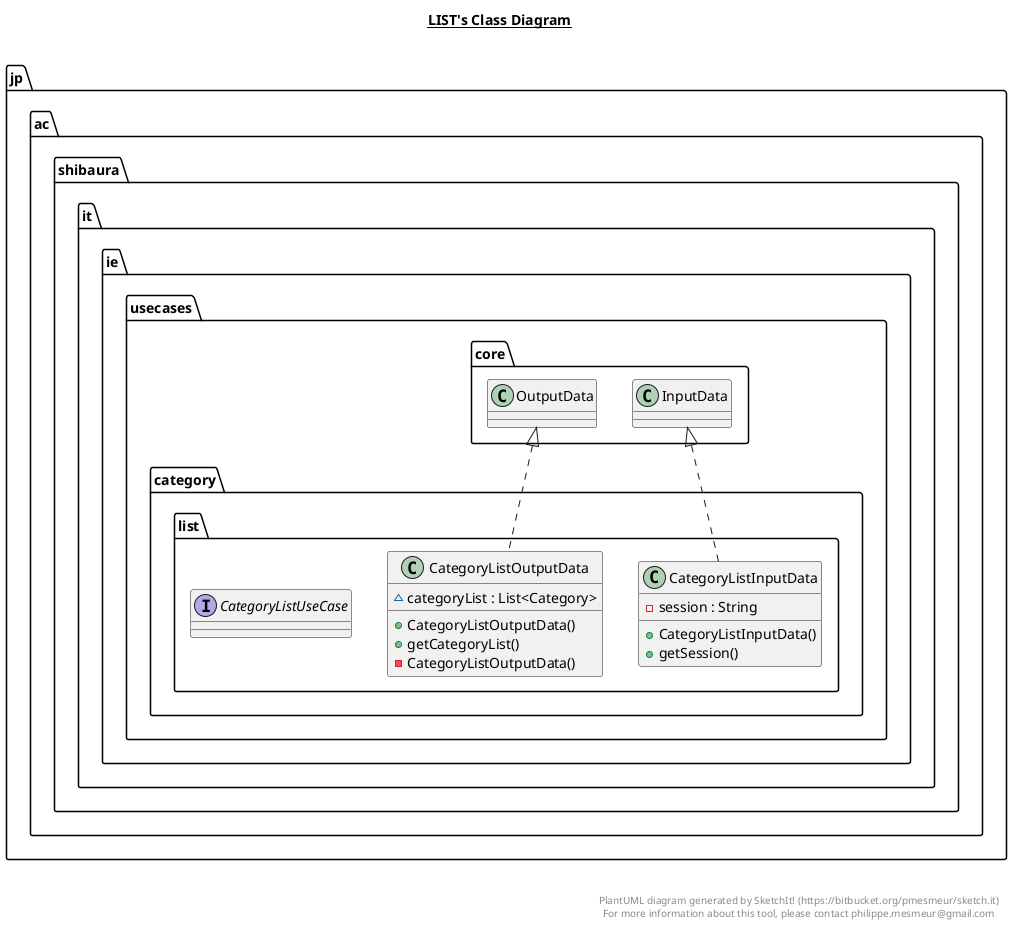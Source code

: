 @startuml

title __LIST's Class Diagram__\n

  namespace jp.ac.shibaura.it.ie {
    namespace usecases.category.list {
      class jp.ac.shibaura.it.ie.usecases.category.list.CategoryListInputData {
          - session : String
          + CategoryListInputData()
          + getSession()
      }
    }
  }
  

  namespace jp.ac.shibaura.it.ie {
    namespace usecases.category.list {
      class jp.ac.shibaura.it.ie.usecases.category.list.CategoryListOutputData {
          ~ categoryList : List<Category>
          + CategoryListOutputData()
          + getCategoryList()
          - CategoryListOutputData()
      }
    }
  }
  

  namespace jp.ac.shibaura.it.ie {
    namespace usecases.category.list {
      interface jp.ac.shibaura.it.ie.usecases.category.list.CategoryListUseCase {
      }
    }
  }
  

  jp.ac.shibaura.it.ie.usecases.category.list.CategoryListInputData .up.|> jp.ac.shibaura.it.ie.usecases.core.InputData
  jp.ac.shibaura.it.ie.usecases.category.list.CategoryListOutputData .up.|> jp.ac.shibaura.it.ie.usecases.core.OutputData


right footer


PlantUML diagram generated by SketchIt! (https://bitbucket.org/pmesmeur/sketch.it)
For more information about this tool, please contact philippe.mesmeur@gmail.com
endfooter

@enduml
